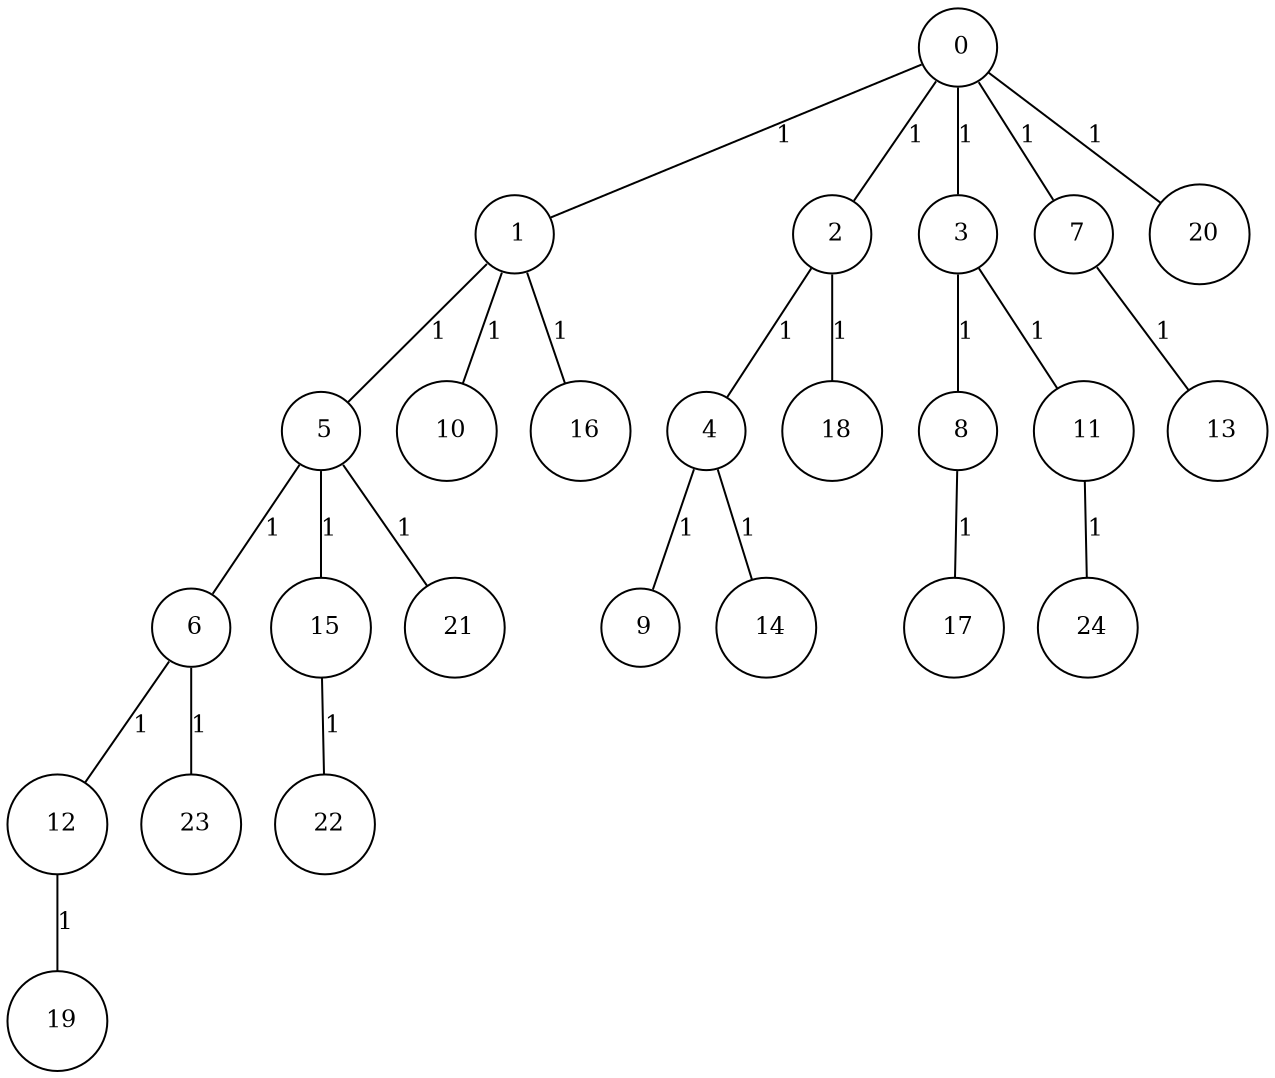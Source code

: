 graph G {
size="8.5,11;"
ratio = "expand;"
fixedsize="true;"
overlap="scale;"
node[shape=circle,width=.12,hight=.12,fontsize=12]
edge[fontsize=12]

0[label=" 0" color=black, pos="2.1053089,2.2580639!"];
1[label=" 1" color=black, pos="0.11757584,0.43560634!"];
2[label=" 2" color=black, pos="0.79945028,1.5646892!"];
3[label=" 3" color=black, pos="1.8112598,1.9664508!"];
4[label=" 4" color=black, pos="2.5512048,0.76851546!"];
5[label=" 5" color=black, pos="1.2699192,1.5687616!"];
6[label=" 6" color=black, pos="2.4333973,0.5300501!"];
7[label=" 7" color=black, pos="0.025077492,2.3008852!"];
8[label=" 8" color=black, pos="0.86616449,1.6054839!"];
9[label=" 9" color=black, pos="1.0551819,0.71654668!"];
10[label=" 10" color=black, pos="1.7826221,1.6151212!"];
11[label=" 11" color=black, pos="2.2925562,1.7661725!"];
12[label=" 12" color=black, pos="1.3894955,2.6919608!"];
13[label=" 13" color=black, pos="0.99451373,2.8287073!"];
14[label=" 14" color=black, pos="2.058525,1.8395517!"];
15[label=" 15" color=black, pos="0.95806255,0.21398886!"];
16[label=" 16" color=black, pos="2.6993861,1.8079674!"];
17[label=" 17" color=black, pos="0.860563,2.6092002!"];
18[label=" 18" color=black, pos="0.80574992,2.237067!"];
19[label=" 19" color=black, pos="2.8058934,2.942067!"];
20[label=" 20" color=black, pos="1.5379275,2.8548036!"];
21[label=" 21" color=black, pos="2.8947503,2.9603523!"];
22[label=" 22" color=black, pos="2.0422682,2.0368777!"];
23[label=" 23" color=black, pos="1.9403409,1.8245578!"];
24[label=" 24" color=black, pos="0.070339343,2.3942949!"];
0--1[label="1"]
0--2[label="1"]
0--3[label="1"]
0--7[label="1"]
0--20[label="1"]
1--5[label="1"]
1--10[label="1"]
1--16[label="1"]
2--4[label="1"]
2--18[label="1"]
3--8[label="1"]
3--11[label="1"]
4--9[label="1"]
4--14[label="1"]
5--6[label="1"]
5--15[label="1"]
5--21[label="1"]
6--12[label="1"]
6--23[label="1"]
7--13[label="1"]
8--17[label="1"]
11--24[label="1"]
12--19[label="1"]
15--22[label="1"]

}
